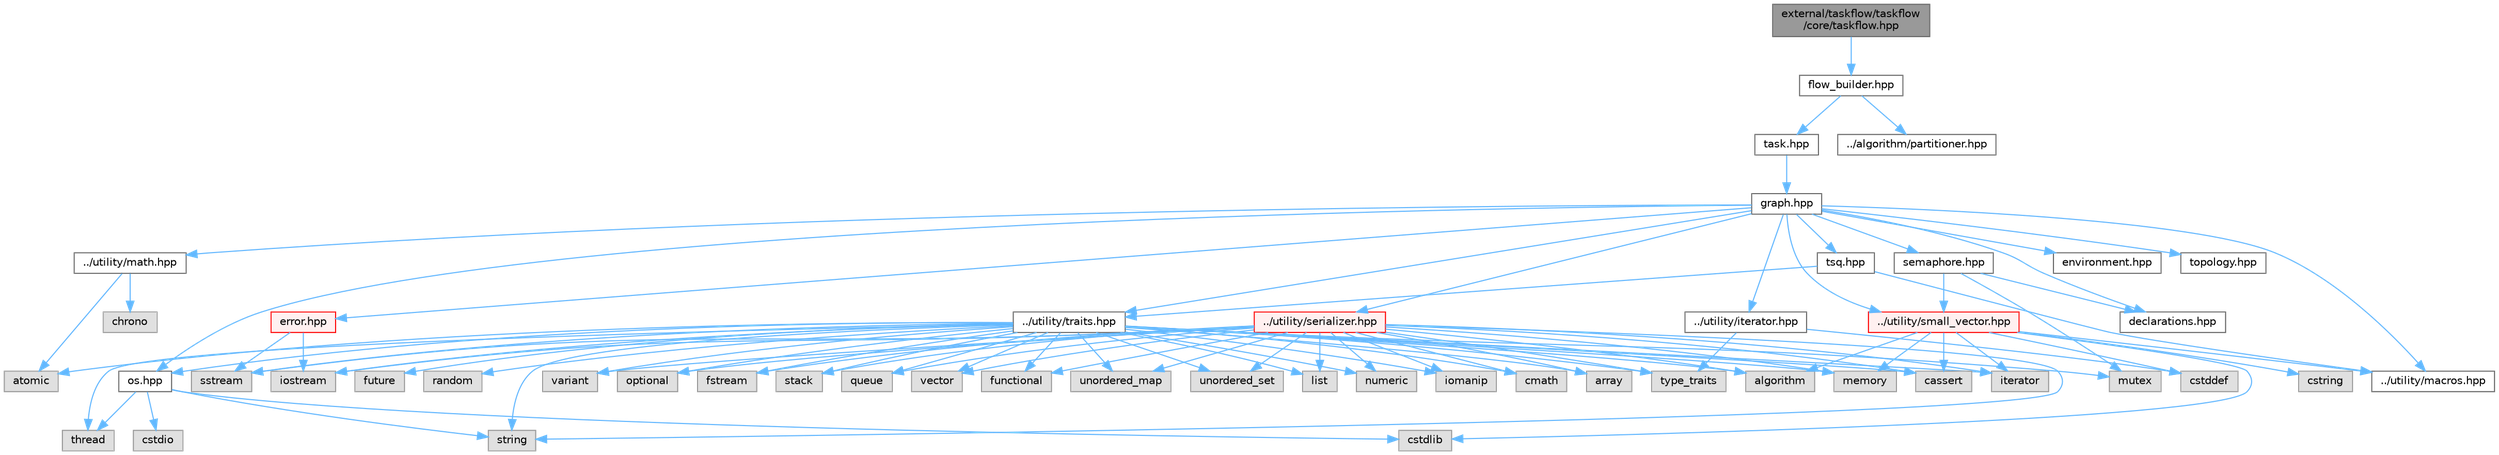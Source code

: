 digraph "external/taskflow/taskflow/core/taskflow.hpp"
{
 // LATEX_PDF_SIZE
  bgcolor="transparent";
  edge [fontname=Helvetica,fontsize=10,labelfontname=Helvetica,labelfontsize=10];
  node [fontname=Helvetica,fontsize=10,shape=box,height=0.2,width=0.4];
  Node1 [id="Node000001",label="external/taskflow/taskflow\l/core/taskflow.hpp",height=0.2,width=0.4,color="gray40", fillcolor="grey60", style="filled", fontcolor="black",tooltip="taskflow include file"];
  Node1 -> Node2 [id="edge1_Node000001_Node000002",color="steelblue1",style="solid",tooltip=" "];
  Node2 [id="Node000002",label="flow_builder.hpp",height=0.2,width=0.4,color="grey40", fillcolor="white", style="filled",URL="$flow__builder_8hpp.html",tooltip="flow builder include file"];
  Node2 -> Node3 [id="edge2_Node000002_Node000003",color="steelblue1",style="solid",tooltip=" "];
  Node3 [id="Node000003",label="task.hpp",height=0.2,width=0.4,color="grey40", fillcolor="white", style="filled",URL="$task_8hpp.html",tooltip="task include file"];
  Node3 -> Node4 [id="edge3_Node000003_Node000004",color="steelblue1",style="solid",tooltip=" "];
  Node4 [id="Node000004",label="graph.hpp",height=0.2,width=0.4,color="grey40", fillcolor="white", style="filled",URL="$taskflow_2core_2graph_8hpp.html",tooltip="graph include file"];
  Node4 -> Node5 [id="edge4_Node000004_Node000005",color="steelblue1",style="solid",tooltip=" "];
  Node5 [id="Node000005",label="../utility/macros.hpp",height=0.2,width=0.4,color="grey40", fillcolor="white", style="filled",URL="$macros_8hpp.html",tooltip=" "];
  Node4 -> Node6 [id="edge5_Node000004_Node000006",color="steelblue1",style="solid",tooltip=" "];
  Node6 [id="Node000006",label="../utility/traits.hpp",height=0.2,width=0.4,color="grey40", fillcolor="white", style="filled",URL="$taskflow_2utility_2traits_8hpp.html",tooltip=" "];
  Node6 -> Node7 [id="edge6_Node000006_Node000007",color="steelblue1",style="solid",tooltip=" "];
  Node7 [id="Node000007",label="type_traits",height=0.2,width=0.4,color="grey60", fillcolor="#E0E0E0", style="filled",tooltip=" "];
  Node6 -> Node8 [id="edge7_Node000006_Node000008",color="steelblue1",style="solid",tooltip=" "];
  Node8 [id="Node000008",label="iterator",height=0.2,width=0.4,color="grey60", fillcolor="#E0E0E0", style="filled",tooltip=" "];
  Node6 -> Node9 [id="edge8_Node000006_Node000009",color="steelblue1",style="solid",tooltip=" "];
  Node9 [id="Node000009",label="iostream",height=0.2,width=0.4,color="grey60", fillcolor="#E0E0E0", style="filled",tooltip=" "];
  Node6 -> Node10 [id="edge9_Node000006_Node000010",color="steelblue1",style="solid",tooltip=" "];
  Node10 [id="Node000010",label="fstream",height=0.2,width=0.4,color="grey60", fillcolor="#E0E0E0", style="filled",tooltip=" "];
  Node6 -> Node11 [id="edge10_Node000006_Node000011",color="steelblue1",style="solid",tooltip=" "];
  Node11 [id="Node000011",label="mutex",height=0.2,width=0.4,color="grey60", fillcolor="#E0E0E0", style="filled",tooltip=" "];
  Node6 -> Node12 [id="edge11_Node000006_Node000012",color="steelblue1",style="solid",tooltip=" "];
  Node12 [id="Node000012",label="stack",height=0.2,width=0.4,color="grey60", fillcolor="#E0E0E0", style="filled",tooltip=" "];
  Node6 -> Node13 [id="edge12_Node000006_Node000013",color="steelblue1",style="solid",tooltip=" "];
  Node13 [id="Node000013",label="queue",height=0.2,width=0.4,color="grey60", fillcolor="#E0E0E0", style="filled",tooltip=" "];
  Node6 -> Node14 [id="edge13_Node000006_Node000014",color="steelblue1",style="solid",tooltip=" "];
  Node14 [id="Node000014",label="vector",height=0.2,width=0.4,color="grey60", fillcolor="#E0E0E0", style="filled",tooltip=" "];
  Node6 -> Node15 [id="edge14_Node000006_Node000015",color="steelblue1",style="solid",tooltip=" "];
  Node15 [id="Node000015",label="algorithm",height=0.2,width=0.4,color="grey60", fillcolor="#E0E0E0", style="filled",tooltip=" "];
  Node6 -> Node16 [id="edge15_Node000006_Node000016",color="steelblue1",style="solid",tooltip=" "];
  Node16 [id="Node000016",label="memory",height=0.2,width=0.4,color="grey60", fillcolor="#E0E0E0", style="filled",tooltip=" "];
  Node6 -> Node17 [id="edge16_Node000006_Node000017",color="steelblue1",style="solid",tooltip=" "];
  Node17 [id="Node000017",label="atomic",height=0.2,width=0.4,color="grey60", fillcolor="#E0E0E0", style="filled",tooltip=" "];
  Node6 -> Node18 [id="edge17_Node000006_Node000018",color="steelblue1",style="solid",tooltip=" "];
  Node18 [id="Node000018",label="thread",height=0.2,width=0.4,color="grey60", fillcolor="#E0E0E0", style="filled",tooltip=" "];
  Node6 -> Node19 [id="edge18_Node000006_Node000019",color="steelblue1",style="solid",tooltip=" "];
  Node19 [id="Node000019",label="future",height=0.2,width=0.4,color="grey60", fillcolor="#E0E0E0", style="filled",tooltip=" "];
  Node6 -> Node20 [id="edge19_Node000006_Node000020",color="steelblue1",style="solid",tooltip=" "];
  Node20 [id="Node000020",label="functional",height=0.2,width=0.4,color="grey60", fillcolor="#E0E0E0", style="filled",tooltip=" "];
  Node6 -> Node21 [id="edge20_Node000006_Node000021",color="steelblue1",style="solid",tooltip=" "];
  Node21 [id="Node000021",label="unordered_map",height=0.2,width=0.4,color="grey60", fillcolor="#E0E0E0", style="filled",tooltip=" "];
  Node6 -> Node22 [id="edge21_Node000006_Node000022",color="steelblue1",style="solid",tooltip=" "];
  Node22 [id="Node000022",label="unordered_set",height=0.2,width=0.4,color="grey60", fillcolor="#E0E0E0", style="filled",tooltip=" "];
  Node6 -> Node23 [id="edge22_Node000006_Node000023",color="steelblue1",style="solid",tooltip=" "];
  Node23 [id="Node000023",label="sstream",height=0.2,width=0.4,color="grey60", fillcolor="#E0E0E0", style="filled",tooltip=" "];
  Node6 -> Node24 [id="edge23_Node000006_Node000024",color="steelblue1",style="solid",tooltip=" "];
  Node24 [id="Node000024",label="list",height=0.2,width=0.4,color="grey60", fillcolor="#E0E0E0", style="filled",tooltip=" "];
  Node6 -> Node25 [id="edge24_Node000006_Node000025",color="steelblue1",style="solid",tooltip=" "];
  Node25 [id="Node000025",label="numeric",height=0.2,width=0.4,color="grey60", fillcolor="#E0E0E0", style="filled",tooltip=" "];
  Node6 -> Node26 [id="edge25_Node000006_Node000026",color="steelblue1",style="solid",tooltip=" "];
  Node26 [id="Node000026",label="random",height=0.2,width=0.4,color="grey60", fillcolor="#E0E0E0", style="filled",tooltip=" "];
  Node6 -> Node27 [id="edge26_Node000006_Node000027",color="steelblue1",style="solid",tooltip=" "];
  Node27 [id="Node000027",label="iomanip",height=0.2,width=0.4,color="grey60", fillcolor="#E0E0E0", style="filled",tooltip=" "];
  Node6 -> Node28 [id="edge27_Node000006_Node000028",color="steelblue1",style="solid",tooltip=" "];
  Node28 [id="Node000028",label="cassert",height=0.2,width=0.4,color="grey60", fillcolor="#E0E0E0", style="filled",tooltip=" "];
  Node6 -> Node29 [id="edge28_Node000006_Node000029",color="steelblue1",style="solid",tooltip=" "];
  Node29 [id="Node000029",label="cmath",height=0.2,width=0.4,color="grey60", fillcolor="#E0E0E0", style="filled",tooltip=" "];
  Node6 -> Node30 [id="edge29_Node000006_Node000030",color="steelblue1",style="solid",tooltip=" "];
  Node30 [id="Node000030",label="array",height=0.2,width=0.4,color="grey60", fillcolor="#E0E0E0", style="filled",tooltip=" "];
  Node6 -> Node31 [id="edge30_Node000006_Node000031",color="steelblue1",style="solid",tooltip=" "];
  Node31 [id="Node000031",label="string",height=0.2,width=0.4,color="grey60", fillcolor="#E0E0E0", style="filled",tooltip=" "];
  Node6 -> Node32 [id="edge31_Node000006_Node000032",color="steelblue1",style="solid",tooltip=" "];
  Node32 [id="Node000032",label="variant",height=0.2,width=0.4,color="grey60", fillcolor="#E0E0E0", style="filled",tooltip=" "];
  Node6 -> Node33 [id="edge32_Node000006_Node000033",color="steelblue1",style="solid",tooltip=" "];
  Node33 [id="Node000033",label="optional",height=0.2,width=0.4,color="grey60", fillcolor="#E0E0E0", style="filled",tooltip=" "];
  Node6 -> Node34 [id="edge33_Node000006_Node000034",color="steelblue1",style="solid",tooltip=" "];
  Node34 [id="Node000034",label="os.hpp",height=0.2,width=0.4,color="grey40", fillcolor="white", style="filled",URL="$os_8hpp.html",tooltip=" "];
  Node34 -> Node35 [id="edge34_Node000034_Node000035",color="steelblue1",style="solid",tooltip=" "];
  Node35 [id="Node000035",label="cstdlib",height=0.2,width=0.4,color="grey60", fillcolor="#E0E0E0", style="filled",tooltip=" "];
  Node34 -> Node36 [id="edge35_Node000034_Node000036",color="steelblue1",style="solid",tooltip=" "];
  Node36 [id="Node000036",label="cstdio",height=0.2,width=0.4,color="grey60", fillcolor="#E0E0E0", style="filled",tooltip=" "];
  Node34 -> Node31 [id="edge36_Node000034_Node000031",color="steelblue1",style="solid",tooltip=" "];
  Node34 -> Node18 [id="edge37_Node000034_Node000018",color="steelblue1",style="solid",tooltip=" "];
  Node4 -> Node37 [id="edge38_Node000004_Node000037",color="steelblue1",style="solid",tooltip=" "];
  Node37 [id="Node000037",label="../utility/iterator.hpp",height=0.2,width=0.4,color="grey40", fillcolor="white", style="filled",URL="$iterator_8hpp.html",tooltip=" "];
  Node37 -> Node38 [id="edge39_Node000037_Node000038",color="steelblue1",style="solid",tooltip=" "];
  Node38 [id="Node000038",label="cstddef",height=0.2,width=0.4,color="grey60", fillcolor="#E0E0E0", style="filled",tooltip=" "];
  Node37 -> Node7 [id="edge40_Node000037_Node000007",color="steelblue1",style="solid",tooltip=" "];
  Node4 -> Node34 [id="edge41_Node000004_Node000034",color="steelblue1",style="solid",tooltip=" "];
  Node4 -> Node39 [id="edge42_Node000004_Node000039",color="steelblue1",style="solid",tooltip=" "];
  Node39 [id="Node000039",label="../utility/math.hpp",height=0.2,width=0.4,color="grey40", fillcolor="white", style="filled",URL="$math_8hpp.html",tooltip=" "];
  Node39 -> Node17 [id="edge43_Node000039_Node000017",color="steelblue1",style="solid",tooltip=" "];
  Node39 -> Node40 [id="edge44_Node000039_Node000040",color="steelblue1",style="solid",tooltip=" "];
  Node40 [id="Node000040",label="chrono",height=0.2,width=0.4,color="grey60", fillcolor="#E0E0E0", style="filled",tooltip=" "];
  Node4 -> Node41 [id="edge45_Node000004_Node000041",color="steelblue1",style="solid",tooltip=" "];
  Node41 [id="Node000041",label="../utility/small_vector.hpp",height=0.2,width=0.4,color="red", fillcolor="#FFF0F0", style="filled",URL="$small__vector_8hpp.html",tooltip="small vector include file"];
  Node41 -> Node5 [id="edge46_Node000041_Node000005",color="steelblue1",style="solid",tooltip=" "];
  Node41 -> Node15 [id="edge47_Node000041_Node000015",color="steelblue1",style="solid",tooltip=" "];
  Node41 -> Node28 [id="edge48_Node000041_Node000028",color="steelblue1",style="solid",tooltip=" "];
  Node41 -> Node38 [id="edge49_Node000041_Node000038",color="steelblue1",style="solid",tooltip=" "];
  Node41 -> Node35 [id="edge50_Node000041_Node000035",color="steelblue1",style="solid",tooltip=" "];
  Node41 -> Node42 [id="edge51_Node000041_Node000042",color="steelblue1",style="solid",tooltip=" "];
  Node42 [id="Node000042",label="cstring",height=0.2,width=0.4,color="grey60", fillcolor="#E0E0E0", style="filled",tooltip=" "];
  Node41 -> Node8 [id="edge52_Node000041_Node000008",color="steelblue1",style="solid",tooltip=" "];
  Node41 -> Node16 [id="edge53_Node000041_Node000016",color="steelblue1",style="solid",tooltip=" "];
  Node4 -> Node44 [id="edge54_Node000004_Node000044",color="steelblue1",style="solid",tooltip=" "];
  Node44 [id="Node000044",label="../utility/serializer.hpp",height=0.2,width=0.4,color="red", fillcolor="#FFF0F0", style="filled",URL="$taskflow_2utility_2serializer_8hpp.html",tooltip=" "];
  Node44 -> Node7 [id="edge55_Node000044_Node000007",color="steelblue1",style="solid",tooltip=" "];
  Node44 -> Node8 [id="edge56_Node000044_Node000008",color="steelblue1",style="solid",tooltip=" "];
  Node44 -> Node9 [id="edge57_Node000044_Node000009",color="steelblue1",style="solid",tooltip=" "];
  Node44 -> Node10 [id="edge58_Node000044_Node000010",color="steelblue1",style="solid",tooltip=" "];
  Node44 -> Node12 [id="edge59_Node000044_Node000012",color="steelblue1",style="solid",tooltip=" "];
  Node44 -> Node13 [id="edge60_Node000044_Node000013",color="steelblue1",style="solid",tooltip=" "];
  Node44 -> Node14 [id="edge61_Node000044_Node000014",color="steelblue1",style="solid",tooltip=" "];
  Node44 -> Node15 [id="edge62_Node000044_Node000015",color="steelblue1",style="solid",tooltip=" "];
  Node44 -> Node16 [id="edge63_Node000044_Node000016",color="steelblue1",style="solid",tooltip=" "];
  Node44 -> Node20 [id="edge64_Node000044_Node000020",color="steelblue1",style="solid",tooltip=" "];
  Node44 -> Node21 [id="edge65_Node000044_Node000021",color="steelblue1",style="solid",tooltip=" "];
  Node44 -> Node22 [id="edge66_Node000044_Node000022",color="steelblue1",style="solid",tooltip=" "];
  Node44 -> Node23 [id="edge67_Node000044_Node000023",color="steelblue1",style="solid",tooltip=" "];
  Node44 -> Node24 [id="edge68_Node000044_Node000024",color="steelblue1",style="solid",tooltip=" "];
  Node44 -> Node25 [id="edge69_Node000044_Node000025",color="steelblue1",style="solid",tooltip=" "];
  Node44 -> Node27 [id="edge70_Node000044_Node000027",color="steelblue1",style="solid",tooltip=" "];
  Node44 -> Node28 [id="edge71_Node000044_Node000028",color="steelblue1",style="solid",tooltip=" "];
  Node44 -> Node29 [id="edge72_Node000044_Node000029",color="steelblue1",style="solid",tooltip=" "];
  Node44 -> Node30 [id="edge73_Node000044_Node000030",color="steelblue1",style="solid",tooltip=" "];
  Node44 -> Node31 [id="edge74_Node000044_Node000031",color="steelblue1",style="solid",tooltip=" "];
  Node44 -> Node32 [id="edge75_Node000044_Node000032",color="steelblue1",style="solid",tooltip=" "];
  Node44 -> Node33 [id="edge76_Node000044_Node000033",color="steelblue1",style="solid",tooltip=" "];
  Node4 -> Node48 [id="edge77_Node000004_Node000048",color="steelblue1",style="solid",tooltip=" "];
  Node48 [id="Node000048",label="error.hpp",height=0.2,width=0.4,color="red", fillcolor="#FFF0F0", style="filled",URL="$error_8hpp.html",tooltip=" "];
  Node48 -> Node9 [id="edge78_Node000048_Node000009",color="steelblue1",style="solid",tooltip=" "];
  Node48 -> Node23 [id="edge79_Node000048_Node000023",color="steelblue1",style="solid",tooltip=" "];
  Node4 -> Node51 [id="edge80_Node000004_Node000051",color="steelblue1",style="solid",tooltip=" "];
  Node51 [id="Node000051",label="declarations.hpp",height=0.2,width=0.4,color="grey40", fillcolor="white", style="filled",URL="$declarations_8hpp.html",tooltip=" "];
  Node4 -> Node52 [id="edge81_Node000004_Node000052",color="steelblue1",style="solid",tooltip=" "];
  Node52 [id="Node000052",label="semaphore.hpp",height=0.2,width=0.4,color="grey40", fillcolor="white", style="filled",URL="$semaphore_8hpp.html",tooltip="semaphore include file"];
  Node52 -> Node11 [id="edge82_Node000052_Node000011",color="steelblue1",style="solid",tooltip=" "];
  Node52 -> Node51 [id="edge83_Node000052_Node000051",color="steelblue1",style="solid",tooltip=" "];
  Node52 -> Node41 [id="edge84_Node000052_Node000041",color="steelblue1",style="solid",tooltip=" "];
  Node4 -> Node53 [id="edge85_Node000004_Node000053",color="steelblue1",style="solid",tooltip=" "];
  Node53 [id="Node000053",label="environment.hpp",height=0.2,width=0.4,color="grey40", fillcolor="white", style="filled",URL="$environment_8hpp.html",tooltip=" "];
  Node4 -> Node54 [id="edge86_Node000004_Node000054",color="steelblue1",style="solid",tooltip=" "];
  Node54 [id="Node000054",label="topology.hpp",height=0.2,width=0.4,color="grey40", fillcolor="white", style="filled",URL="$topology_8hpp.html",tooltip=" "];
  Node4 -> Node55 [id="edge87_Node000004_Node000055",color="steelblue1",style="solid",tooltip=" "];
  Node55 [id="Node000055",label="tsq.hpp",height=0.2,width=0.4,color="grey40", fillcolor="white", style="filled",URL="$tsq_8hpp.html",tooltip="task queue include file"];
  Node55 -> Node5 [id="edge88_Node000055_Node000005",color="steelblue1",style="solid",tooltip=" "];
  Node55 -> Node6 [id="edge89_Node000055_Node000006",color="steelblue1",style="solid",tooltip=" "];
  Node2 -> Node56 [id="edge90_Node000002_Node000056",color="steelblue1",style="solid",tooltip=" "];
  Node56 [id="Node000056",label="../algorithm/partitioner.hpp",height=0.2,width=0.4,color="grey40", fillcolor="white", style="filled",URL="$partitioner_8hpp.html",tooltip="partitioner include file"];
}
